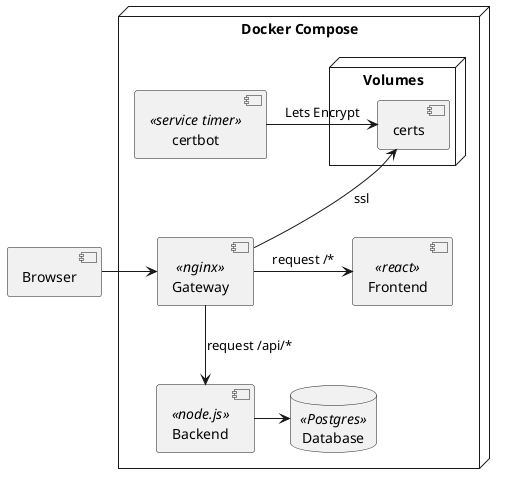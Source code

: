 @startuml

component Browser {
}

node "Docker Compose" {
    [Gateway] <<nginx>>
    [Frontend] <<react>>
    [certbot] <<service timer>>
    [Backend] <<node.js>>
    database "Database" <<Postgres>>

    node "Volumes" {
        [certs]
    }
}

Browser -r-> Gateway
Gateway -u-> certs : ssl
Gateway -r-> Frontend : request /*
Gateway -d-> Backend : request /api/*
Backend -r-> "Database"

certbot -l-> certs : Lets Encrypt
@enduml
